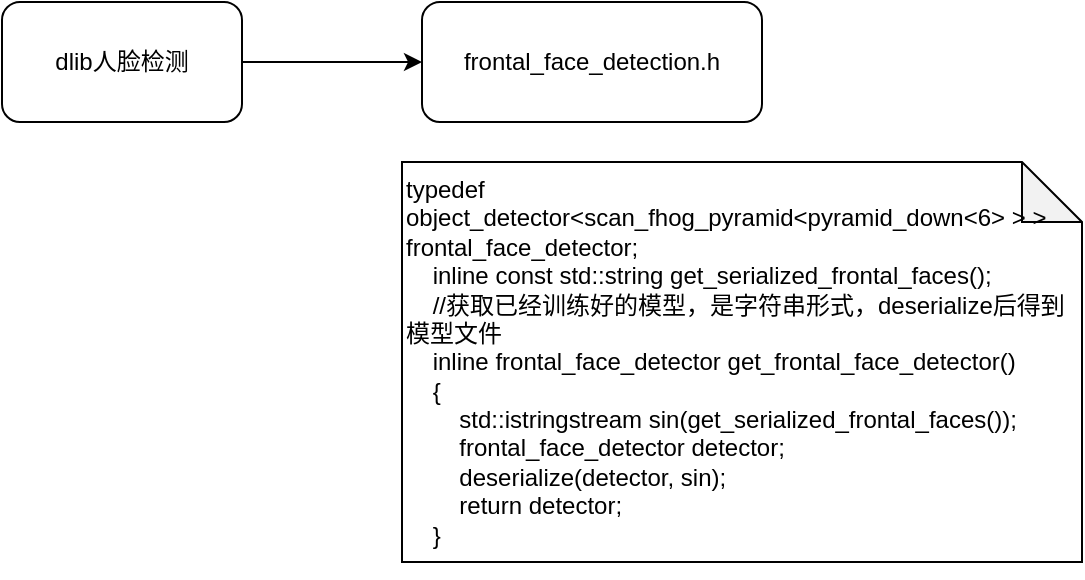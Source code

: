 <mxfile version="12.6.7" type="github"><diagram id="qh0Lq1xBN505Rn_b88Kx" name="Page-1"><mxGraphModel dx="1319" dy="716" grid="1" gridSize="10" guides="1" tooltips="1" connect="1" arrows="1" fold="1" page="1" pageScale="1" pageWidth="827" pageHeight="1169" math="0" shadow="0"><root><mxCell id="0"/><mxCell id="1" parent="0"/><mxCell id="mFfEqbzUxQ6ckqT6lnFx-6" style="edgeStyle=orthogonalEdgeStyle;rounded=0;orthogonalLoop=1;jettySize=auto;html=1;exitX=1;exitY=0.5;exitDx=0;exitDy=0;entryX=0;entryY=0.5;entryDx=0;entryDy=0;" edge="1" parent="1" source="mFfEqbzUxQ6ckqT6lnFx-1" target="mFfEqbzUxQ6ckqT6lnFx-4"><mxGeometry relative="1" as="geometry"/></mxCell><mxCell id="mFfEqbzUxQ6ckqT6lnFx-1" value="dlib人脸检测" style="rounded=1;whiteSpace=wrap;html=1;" vertex="1" parent="1"><mxGeometry x="20" y="260" width="120" height="60" as="geometry"/></mxCell><mxCell id="mFfEqbzUxQ6ckqT6lnFx-4" value="&lt;span style=&quot;text-align: left ; white-space: nowrap&quot;&gt;frontal_face_detection.h&lt;/span&gt;" style="rounded=1;whiteSpace=wrap;html=1;" vertex="1" parent="1"><mxGeometry x="230" y="260" width="170" height="60" as="geometry"/></mxCell><mxCell id="mFfEqbzUxQ6ckqT6lnFx-7" value="&lt;div&gt;&lt;br&gt;&lt;/div&gt;&lt;div&gt;typedef object_detector&amp;lt;scan_fhog_pyramid&amp;lt;pyramid_down&amp;lt;6&amp;gt; &amp;gt; &amp;gt; frontal_face_detector;&lt;/div&gt;&lt;div&gt;&amp;nbsp; &amp;nbsp; inline const std::string get_serialized_frontal_faces();&lt;/div&gt;&lt;div&gt;&amp;nbsp; &amp;nbsp; //获取已经训练好的模型，是字符串形式，deserialize后得到模型文件&lt;/div&gt;&lt;div&gt;&amp;nbsp; &amp;nbsp; inline frontal_face_detector get_frontal_face_detector()&lt;/div&gt;&lt;div&gt;&amp;nbsp; &amp;nbsp; {&lt;/div&gt;&lt;div&gt;&amp;nbsp; &amp;nbsp; &amp;nbsp; &amp;nbsp; std::istringstream sin(get_serialized_frontal_faces());&lt;/div&gt;&lt;div&gt;&amp;nbsp; &amp;nbsp; &amp;nbsp; &amp;nbsp; frontal_face_detector detector;&lt;/div&gt;&lt;div&gt;&amp;nbsp; &amp;nbsp; &amp;nbsp; &amp;nbsp; deserialize(detector, sin);&amp;nbsp;&lt;/div&gt;&lt;div&gt;&amp;nbsp; &amp;nbsp; &amp;nbsp; &amp;nbsp; return detector;&lt;/div&gt;&lt;div&gt;&amp;nbsp; &amp;nbsp; }&lt;/div&gt;&lt;div&gt;&lt;br&gt;&lt;/div&gt;" style="shape=note;whiteSpace=wrap;html=1;backgroundOutline=1;darkOpacity=0.05;align=left;" vertex="1" parent="1"><mxGeometry x="220" y="340" width="340" height="200" as="geometry"/></mxCell></root></mxGraphModel></diagram></mxfile>